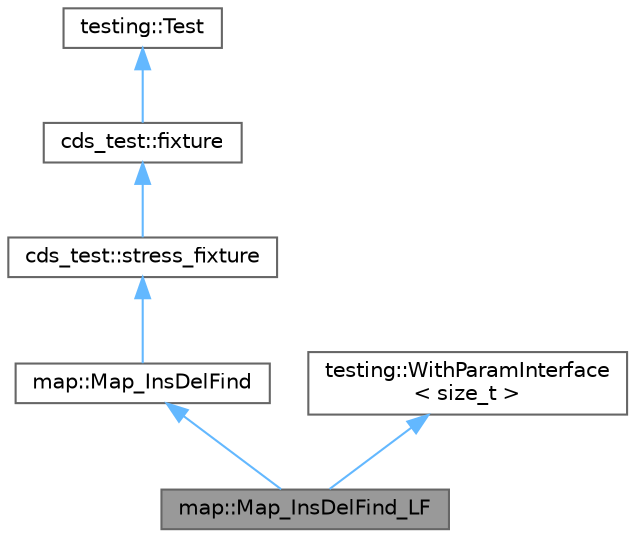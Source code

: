 digraph "map::Map_InsDelFind_LF"
{
 // LATEX_PDF_SIZE
  bgcolor="transparent";
  edge [fontname=Helvetica,fontsize=10,labelfontname=Helvetica,labelfontsize=10];
  node [fontname=Helvetica,fontsize=10,shape=box,height=0.2,width=0.4];
  Node1 [id="Node000001",label="map::Map_InsDelFind_LF",height=0.2,width=0.4,color="gray40", fillcolor="grey60", style="filled", fontcolor="black",tooltip=" "];
  Node2 -> Node1 [id="edge6_Node000001_Node000002",dir="back",color="steelblue1",style="solid",tooltip=" "];
  Node2 [id="Node000002",label="map::Map_InsDelFind",height=0.2,width=0.4,color="gray40", fillcolor="white", style="filled",URL="$classmap_1_1_map___ins_del_find.html",tooltip=" "];
  Node3 -> Node2 [id="edge7_Node000002_Node000003",dir="back",color="steelblue1",style="solid",tooltip=" "];
  Node3 [id="Node000003",label="cds_test::stress_fixture",height=0.2,width=0.4,color="gray40", fillcolor="white", style="filled",URL="$classcds__test_1_1stress__fixture.html",tooltip=" "];
  Node4 -> Node3 [id="edge8_Node000003_Node000004",dir="back",color="steelblue1",style="solid",tooltip=" "];
  Node4 [id="Node000004",label="cds_test::fixture",height=0.2,width=0.4,color="gray40", fillcolor="white", style="filled",URL="$classcds__test_1_1fixture.html",tooltip=" "];
  Node5 -> Node4 [id="edge9_Node000004_Node000005",dir="back",color="steelblue1",style="solid",tooltip=" "];
  Node5 [id="Node000005",label="testing::Test",height=0.2,width=0.4,color="gray40", fillcolor="white", style="filled",tooltip=" "];
  Node6 -> Node1 [id="edge10_Node000001_Node000006",dir="back",color="steelblue1",style="solid",tooltip=" "];
  Node6 [id="Node000006",label="testing::WithParamInterface\l\< size_t \>",height=0.2,width=0.4,color="gray40", fillcolor="white", style="filled",tooltip=" "];
}
